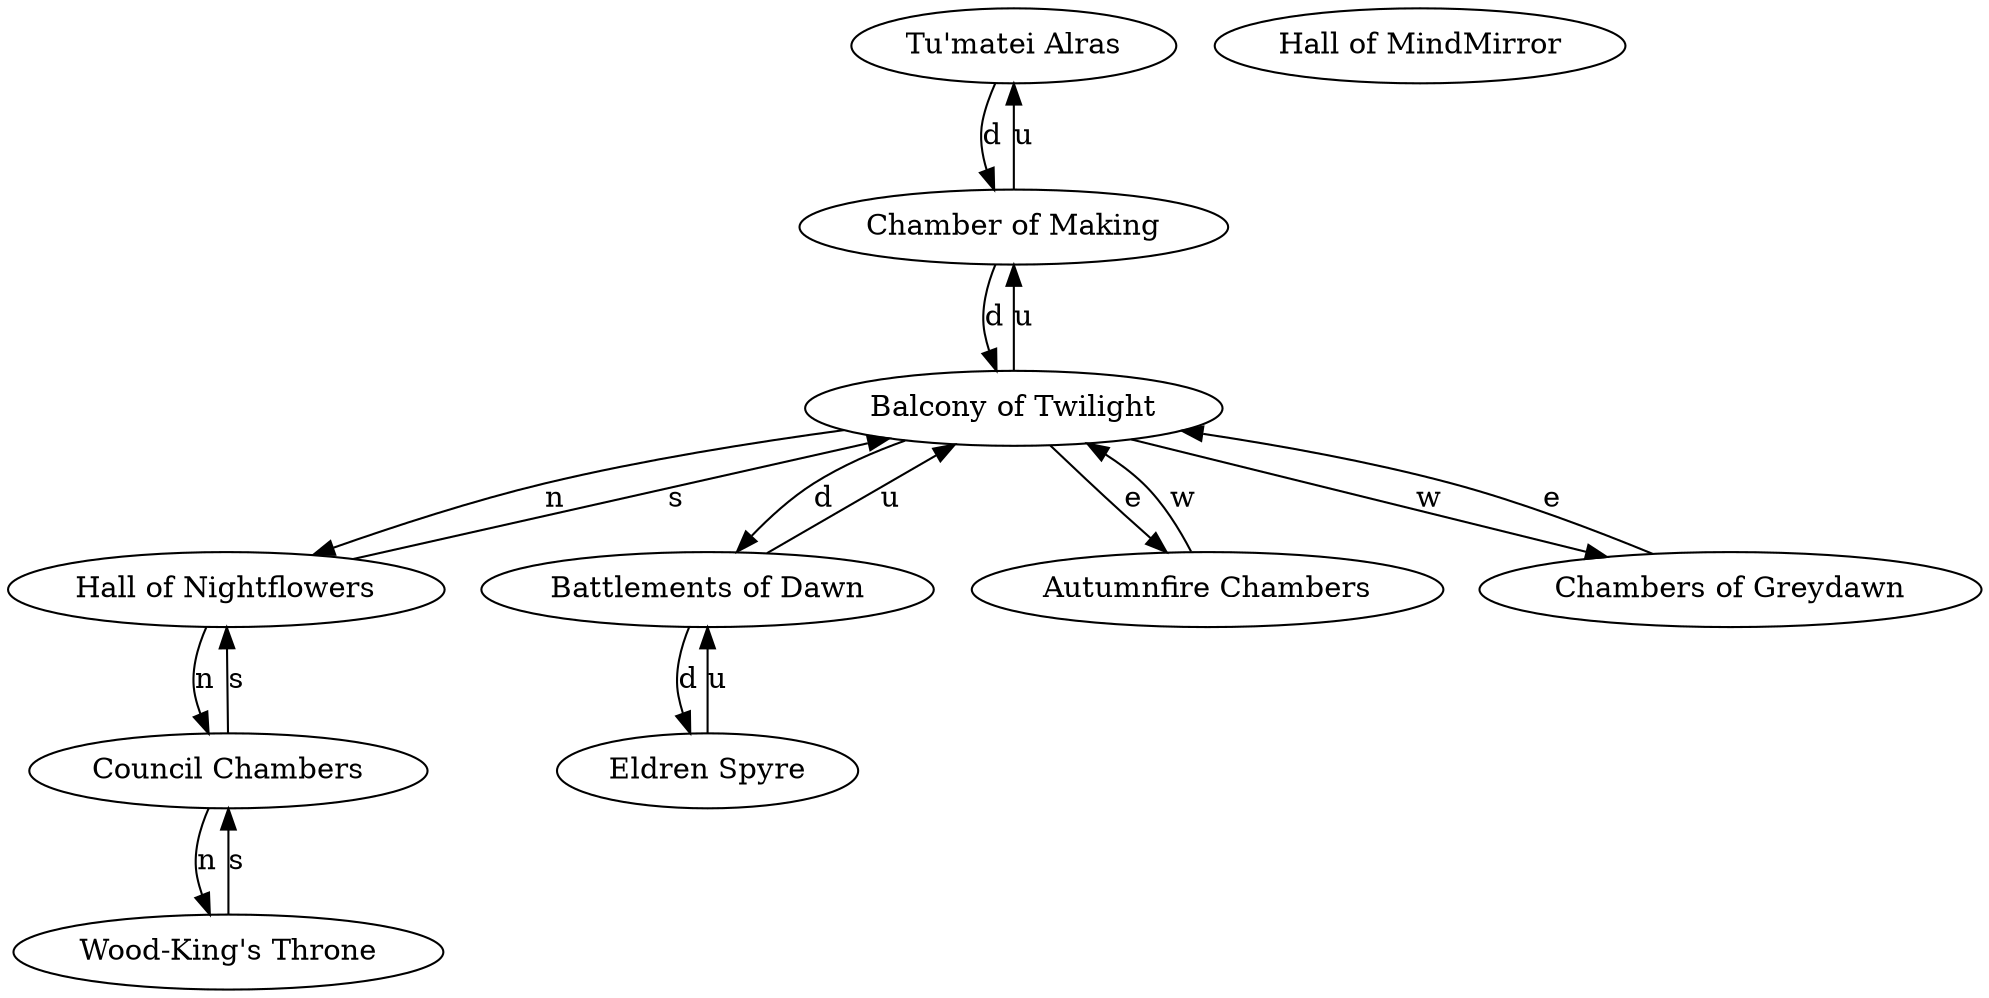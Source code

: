 digraph monster {
room_5 [label="Tu'matei Alras"];
room_5 -> room_571 [label="d"];
room_257 [label="Hall of Nightflowers"];
room_257 -> room_725 [label="n"];
room_257 -> room_570 [label="s"];
room_548 [label="Eldren Spyre"];
room_548 -> room_569 [label="u"];
room_569 [label="Battlements of Dawn"];
room_569 -> room_570 [label="u"];
room_569 -> room_548 [label="d"];
room_570 [label="Balcony of Twilight"];
room_570 -> room_257 [label="n"];
room_570 -> room_729 [label="e"];
room_570 -> room_730 [label="w"];
room_570 -> room_571 [label="u"];
room_570 -> room_569 [label="d"];
room_571 [label="Chamber of Making"];
room_571 -> room_5 [label="u"];
room_571 -> room_570 [label="d"];
room_725 [label="Council Chambers"];
room_725 -> room_726 [label="n"];
room_725 -> room_257 [label="s"];
room_726 [label="Wood-King's Throne"];
room_726 -> room_725 [label="s"];
room_727 [label="Hall of MindMirror"];
room_729 [label="Autumnfire Chambers"];
room_729 -> room_570 [label="w"];
room_730 [label="Chambers of Greydawn"];
room_730 -> room_570 [label="e"];
}
